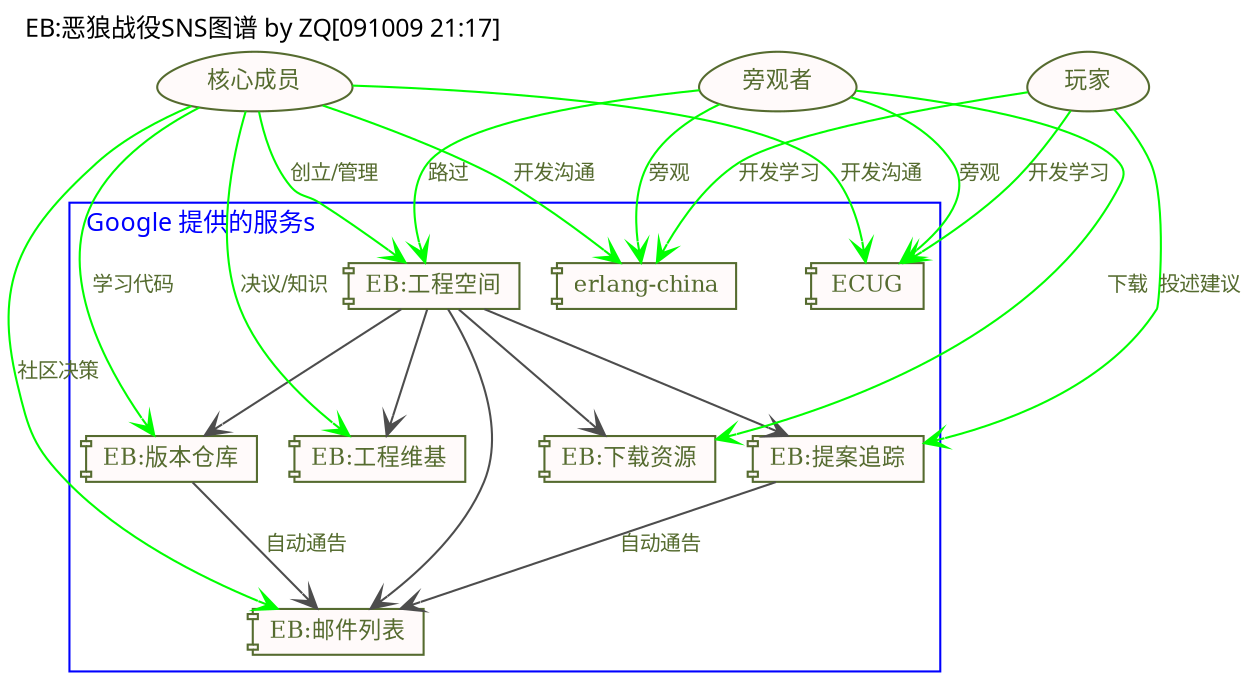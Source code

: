 digraph G {
/*图片生成命令:: need:: apt-get install graphviz-cairo
$ dot -Tpng:cairo eb-sns_v9.09.3.dot -o eb-sns.png -Tcmapx -o eb-sns.map
        size="30,30",
*/
    graph [label="EB:恶狼战役SNS图谱 by ZQ[091009 21:17]",
        labeljust="l",labelloc="t",
        fontsize=12.0,
        fontname="VeraSansYuanTi-Regular.ttf",        
        center=1,
        ranksep=0.7,
        ratio=compress,
        rankdir=TB,
        ];

    node[fontsize=11.0,
        style=filled,fillcolor=snow,
        color=darkolivegreen,fontcolor=darkolivegreen,
        height=0.3,
        shape=plaintext,
        ];
    /*dir=both,color=yellowgreen,*/
    edge [fontsize=10.0,
        fontcolor=darkolivegreen,
        color=gray30,
		arrowhead=vee,
		arrowtail=vee,
        ];

    /*图元声明
    */
    ebpsite     [label="EB:工程空间",shape=component,URL="http://code.google.com/p/erlbattle/"];
        ebpwiki     [label="EB:工程维基",shape=component,URL="http://code.google.com/p/erlbattle/wiki/EbIndex"];
        ebpsvn      [label="EB:版本仓库",shape=component,URL="http://erlbattle.googlecode.com/svn/trunk/LovelyPython/"];
        ebpissue    [label="EB:提案追踪",shape=component,URL="http://code.google.com/p/erlbattle/issues/list"];
        ebpdload    [label="EB:下载资源",shape=component,URL="http://code.google.com/p/erlbattle/downloads/list"];
        
    ebpml        [label="EB:邮件列表",shape=component,URL="http://groups.google.com/group/erlbattle"];
    ggerlc       [label="erlang-china",shape=component,URL="http://groups.google.com/group/openbookproject"];
    ggecug       [label="ECUG",shape=component,URL="http://groups.google.com/group/ecug"];

    corer       [label="核心成员",shape=egg];
    player      [label="玩家",shape=egg];
    visitor     [label="旁观者",shape=egg];

    /*流程关系
    */

    corer->ebpsite      [label="创立/管理",color=green];
        corer->ebpsvn      [label="学习代码",color=green];
        player->ebpissue    [label="投述建议",color=green];
        corer->ebpwiki     [label="决议/知识",color=green];
        corer->ebpml     [label="社区决策",color=green];
        corer->ggerlc    [label="开发沟通",color=green];
        corer->ggecug    [label="开发沟通",color=green];
    player->ggerlc    [label="开发学习",color=green];
        player->ggecug    [label="开发学习",color=green];
    visitor->ebpsite      [label="路过",color=green];
        visitor->ebpdload      [label="下载",color=green];
        visitor->ggerlc    [label="旁观",color=green];
        visitor->ggecug    [label="旁观",color=green];
    
    subgraph clusterG {
        label="Google 提供的服务s"; color=blue;fontcolor=blue;
        ebpsite->ebpwiki    [label=""];
            ebpsite->ebpsvn     [label=""];
            ebpsite->ebpissue   [label=""];
            ebpsite->ebpml      [label=""];
            ebpsite->ebpdload;
        ebpsvn->ebpml       [label="自动通告"];
        ebpissue->ebpml     [label="自动通告"];
        ggecug;
        ggerlc;
      }
}

